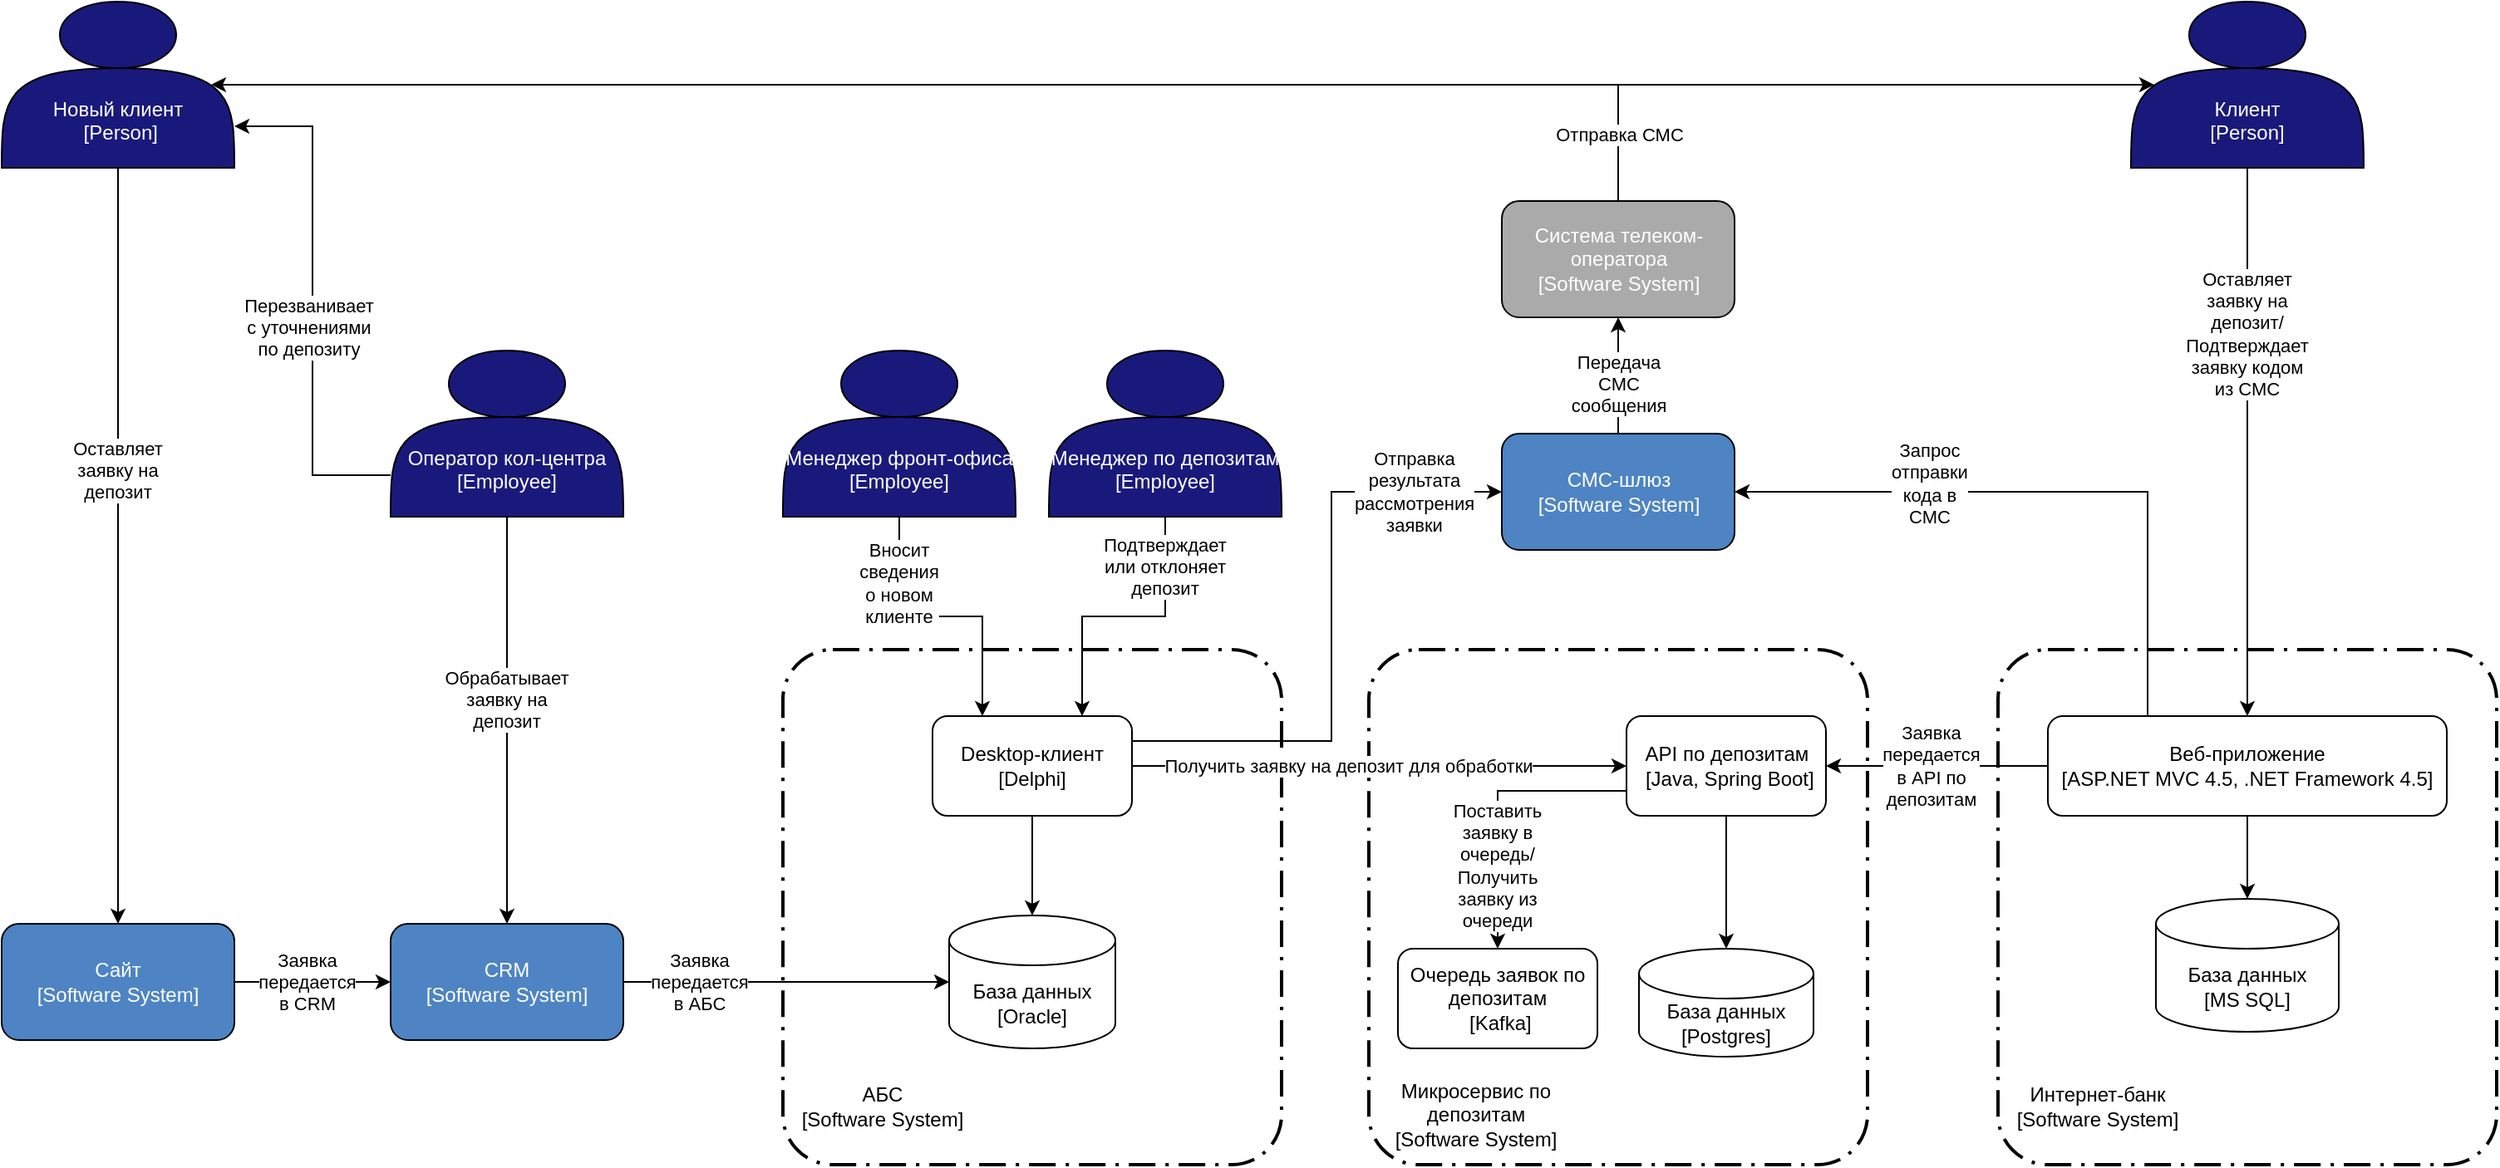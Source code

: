 <mxfile version="27.0.9">
  <diagram name="Страница — 1" id="u2UL2EnWTd_96jANU8_q">
    <mxGraphModel dx="946" dy="621" grid="1" gridSize="10" guides="1" tooltips="1" connect="1" arrows="1" fold="1" page="1" pageScale="1" pageWidth="827" pageHeight="1169" math="0" shadow="0">
      <root>
        <mxCell id="0" />
        <mxCell id="1" parent="0" />
        <mxCell id="VIHfVhViry9cChKEcadO-1" value="" style="points=[[0.25,0,0],[0.5,0,0],[0.75,0,0],[1,0.25,0],[1,0.5,0],[1,0.75,0],[0.75,1,0],[0.5,1,0],[0.25,1,0],[0,0.75,0],[0,0.5,0],[0,0.25,0]];rounded=1;arcSize=10;dashed=1;fillColor=none;gradientColor=none;dashPattern=8 3 1 3;strokeWidth=2;whiteSpace=wrap;html=1;" parent="1" vertex="1">
          <mxGeometry x="510" y="450" width="300" height="310" as="geometry" />
        </mxCell>
        <mxCell id="VIHfVhViry9cChKEcadO-22" value="" style="points=[[0.25,0,0],[0.5,0,0],[0.75,0,0],[1,0.25,0],[1,0.5,0],[1,0.75,0],[0.75,1,0],[0.5,1,0],[0.25,1,0],[0,0.75,0],[0,0.5,0],[0,0.25,0]];rounded=1;arcSize=10;dashed=1;fillColor=none;gradientColor=none;dashPattern=8 3 1 3;strokeWidth=2;whiteSpace=wrap;html=1;" parent="1" vertex="1">
          <mxGeometry x="862.5" y="450" width="300" height="310" as="geometry" />
        </mxCell>
        <mxCell id="7VBXtj8w_6QsdJA1xl57-8" style="edgeStyle=orthogonalEdgeStyle;rounded=0;orthogonalLoop=1;jettySize=auto;html=1;exitX=0.5;exitY=1;exitDx=0;exitDy=0;" parent="1" source="7VBXtj8w_6QsdJA1xl57-1" target="7VBXtj8w_6QsdJA1xl57-6" edge="1">
          <mxGeometry relative="1" as="geometry" />
        </mxCell>
        <mxCell id="7VBXtj8w_6QsdJA1xl57-9" value="Оставляет заявку на депозит" style="edgeLabel;html=1;align=center;verticalAlign=middle;resizable=0;points=[];whiteSpace=wrap;" parent="7VBXtj8w_6QsdJA1xl57-8" vertex="1" connectable="0">
          <mxGeometry x="-0.2" relative="1" as="geometry">
            <mxPoint as="offset" />
          </mxGeometry>
        </mxCell>
        <mxCell id="7VBXtj8w_6QsdJA1xl57-1" value="&lt;div&gt;&lt;br&gt;&lt;/div&gt;&lt;div&gt;&lt;br&gt;&lt;/div&gt;&lt;div&gt;&amp;nbsp;&lt;/div&gt;&lt;div&gt;Новый клиент&lt;br&gt;&amp;nbsp;[Person]&lt;/div&gt;" style="shape=actor;whiteSpace=wrap;html=1;fillColor=#19197C;fontColor=#FFFFFF;" parent="1" vertex="1">
          <mxGeometry x="40" y="60" width="140" height="100" as="geometry" />
        </mxCell>
        <mxCell id="7VBXtj8w_6QsdJA1xl57-10" style="edgeStyle=orthogonalEdgeStyle;rounded=0;orthogonalLoop=1;jettySize=auto;html=1;exitX=0.5;exitY=1;exitDx=0;exitDy=0;entryX=0.5;entryY=0;entryDx=0;entryDy=0;" parent="1" source="7VBXtj8w_6QsdJA1xl57-2" target="VIHfVhViry9cChKEcadO-14" edge="1">
          <mxGeometry relative="1" as="geometry">
            <mxPoint x="980" y="450" as="targetPoint" />
          </mxGeometry>
        </mxCell>
        <mxCell id="7VBXtj8w_6QsdJA1xl57-11" value="Оставляет заявку на депозит/Подтверждает заявку кодом из СМС" style="edgeLabel;html=1;align=center;verticalAlign=middle;resizable=0;points=[];whiteSpace=wrap;" parent="7VBXtj8w_6QsdJA1xl57-10" vertex="1" connectable="0">
          <mxGeometry x="-0.057" y="2" relative="1" as="geometry">
            <mxPoint x="-2" y="-56" as="offset" />
          </mxGeometry>
        </mxCell>
        <mxCell id="7VBXtj8w_6QsdJA1xl57-2" value="&lt;div&gt;&lt;br&gt;&lt;/div&gt;&lt;div&gt;&lt;br&gt;&lt;/div&gt;&lt;div&gt;&lt;br&gt;&lt;/div&gt;&lt;div&gt;Клиент&lt;br&gt;[Person]&lt;/div&gt;" style="shape=actor;whiteSpace=wrap;html=1;fillColor=#19197C;fontColor=#FFFFFF;" parent="1" vertex="1">
          <mxGeometry x="1321" y="60" width="140" height="100" as="geometry" />
        </mxCell>
        <mxCell id="7VBXtj8w_6QsdJA1xl57-17" style="edgeStyle=orthogonalEdgeStyle;rounded=0;orthogonalLoop=1;jettySize=auto;html=1;exitX=0.5;exitY=1;exitDx=0;exitDy=0;entryX=0.5;entryY=0;entryDx=0;entryDy=0;" parent="1" source="7VBXtj8w_6QsdJA1xl57-3" target="7VBXtj8w_6QsdJA1xl57-13" edge="1">
          <mxGeometry relative="1" as="geometry" />
        </mxCell>
        <mxCell id="7VBXtj8w_6QsdJA1xl57-18" value="Обрабатывает заявку на депозит" style="edgeLabel;html=1;align=center;verticalAlign=middle;resizable=0;points=[];whiteSpace=wrap;" parent="7VBXtj8w_6QsdJA1xl57-17" vertex="1" connectable="0">
          <mxGeometry x="-0.164" relative="1" as="geometry">
            <mxPoint y="7" as="offset" />
          </mxGeometry>
        </mxCell>
        <mxCell id="7VBXtj8w_6QsdJA1xl57-27" style="edgeStyle=orthogonalEdgeStyle;rounded=0;orthogonalLoop=1;jettySize=auto;html=1;exitX=0;exitY=0.75;exitDx=0;exitDy=0;entryX=1;entryY=0.75;entryDx=0;entryDy=0;" parent="1" source="7VBXtj8w_6QsdJA1xl57-3" target="7VBXtj8w_6QsdJA1xl57-1" edge="1">
          <mxGeometry relative="1" as="geometry" />
        </mxCell>
        <mxCell id="7VBXtj8w_6QsdJA1xl57-28" value="Перезванивает с уточнениями по депозиту" style="edgeLabel;html=1;align=center;verticalAlign=middle;resizable=0;points=[];whiteSpace=wrap;" parent="7VBXtj8w_6QsdJA1xl57-27" vertex="1" connectable="0">
          <mxGeometry x="-0.105" y="2" relative="1" as="geometry">
            <mxPoint as="offset" />
          </mxGeometry>
        </mxCell>
        <mxCell id="7VBXtj8w_6QsdJA1xl57-3" value="&lt;div&gt;&lt;br&gt;&lt;/div&gt;&lt;div&gt;&lt;br&gt;&lt;/div&gt;&lt;div&gt;&lt;br&gt;&lt;/div&gt;&lt;div&gt;Оператор кол-центра&lt;br&gt;[Employee]&lt;/div&gt;" style="shape=actor;whiteSpace=wrap;html=1;fontColor=#FFFFFF;fillColor=#19197C;" parent="1" vertex="1">
          <mxGeometry x="274" y="270" width="140" height="100" as="geometry" />
        </mxCell>
        <mxCell id="7VBXtj8w_6QsdJA1xl57-20" style="edgeStyle=orthogonalEdgeStyle;rounded=0;orthogonalLoop=1;jettySize=auto;html=1;exitX=0.5;exitY=1;exitDx=0;exitDy=0;entryX=0.25;entryY=0;entryDx=0;entryDy=0;" parent="1" source="7VBXtj8w_6QsdJA1xl57-4" target="VIHfVhViry9cChKEcadO-12" edge="1">
          <mxGeometry relative="1" as="geometry">
            <mxPoint x="535" y="450" as="targetPoint" />
          </mxGeometry>
        </mxCell>
        <mxCell id="7VBXtj8w_6QsdJA1xl57-23" value="Вносит сведения о новом клиенте" style="edgeLabel;html=1;align=center;verticalAlign=middle;resizable=0;points=[];whiteSpace=wrap;" parent="7VBXtj8w_6QsdJA1xl57-20" vertex="1" connectable="0">
          <mxGeometry x="-0.339" y="-1" relative="1" as="geometry">
            <mxPoint x="1" y="-16" as="offset" />
          </mxGeometry>
        </mxCell>
        <mxCell id="7VBXtj8w_6QsdJA1xl57-4" value="&lt;div&gt;&lt;br&gt;&lt;/div&gt;&lt;div&gt;&lt;br&gt;&lt;/div&gt;&lt;div&gt;&lt;br&gt;&lt;/div&gt;&lt;div&gt;Менеджер фронт-офиса&lt;br&gt;[Employee]&lt;/div&gt;" style="shape=actor;whiteSpace=wrap;html=1;fillColor=#19197C;fontColor=#FFFFFF;" parent="1" vertex="1">
          <mxGeometry x="510" y="270" width="140" height="100" as="geometry" />
        </mxCell>
        <mxCell id="7VBXtj8w_6QsdJA1xl57-22" style="edgeStyle=orthogonalEdgeStyle;rounded=0;orthogonalLoop=1;jettySize=auto;html=1;exitX=0.5;exitY=1;exitDx=0;exitDy=0;entryX=0.75;entryY=0;entryDx=0;entryDy=0;" parent="1" source="7VBXtj8w_6QsdJA1xl57-5" target="VIHfVhViry9cChKEcadO-12" edge="1">
          <mxGeometry relative="1" as="geometry">
            <mxPoint x="605" y="450" as="targetPoint" />
          </mxGeometry>
        </mxCell>
        <mxCell id="7VBXtj8w_6QsdJA1xl57-24" value="Подтверждает или отклоняет депозит" style="edgeLabel;html=1;align=center;verticalAlign=middle;resizable=0;points=[];whiteSpace=wrap;" parent="7VBXtj8w_6QsdJA1xl57-22" vertex="1" connectable="0">
          <mxGeometry x="-0.763" y="1" relative="1" as="geometry">
            <mxPoint x="-1" y="10" as="offset" />
          </mxGeometry>
        </mxCell>
        <mxCell id="7VBXtj8w_6QsdJA1xl57-5" value="&lt;div&gt;&lt;br&gt;&lt;/div&gt;&lt;div&gt;&lt;br&gt;&lt;/div&gt;&lt;div&gt;&lt;br&gt;&lt;/div&gt;&lt;div&gt;Менеджер по депозитам&lt;br&gt;[Employee]&lt;/div&gt;" style="shape=actor;whiteSpace=wrap;html=1;fillColor=#19197C;fontColor=#FFFFFF;" parent="1" vertex="1">
          <mxGeometry x="670" y="270" width="140" height="100" as="geometry" />
        </mxCell>
        <mxCell id="7VBXtj8w_6QsdJA1xl57-15" style="edgeStyle=orthogonalEdgeStyle;rounded=0;orthogonalLoop=1;jettySize=auto;html=1;exitX=1;exitY=0.5;exitDx=0;exitDy=0;entryX=0;entryY=0.5;entryDx=0;entryDy=0;" parent="1" source="7VBXtj8w_6QsdJA1xl57-6" target="7VBXtj8w_6QsdJA1xl57-13" edge="1">
          <mxGeometry relative="1" as="geometry" />
        </mxCell>
        <mxCell id="7VBXtj8w_6QsdJA1xl57-16" value="Заявка передается в CRM" style="edgeLabel;html=1;align=center;verticalAlign=middle;resizable=0;points=[];whiteSpace=wrap;" parent="7VBXtj8w_6QsdJA1xl57-15" vertex="1" connectable="0">
          <mxGeometry x="-0.333" y="1" relative="1" as="geometry">
            <mxPoint x="12" y="1" as="offset" />
          </mxGeometry>
        </mxCell>
        <mxCell id="7VBXtj8w_6QsdJA1xl57-6" value="Сайт&lt;br&gt;[Software System]" style="rounded=1;whiteSpace=wrap;html=1;fillColor=#4E84C3;fontColor=#FFFFFF;" parent="1" vertex="1">
          <mxGeometry x="40" y="615" width="140" height="70" as="geometry" />
        </mxCell>
        <mxCell id="7VBXtj8w_6QsdJA1xl57-25" style="edgeStyle=orthogonalEdgeStyle;rounded=0;orthogonalLoop=1;jettySize=auto;html=1;entryX=1;entryY=0.5;entryDx=0;entryDy=0;exitX=0;exitY=0.5;exitDx=0;exitDy=0;" parent="1" source="VIHfVhViry9cChKEcadO-14" target="VIHfVhViry9cChKEcadO-24" edge="1">
          <mxGeometry relative="1" as="geometry">
            <mxPoint x="1080" y="680" as="sourcePoint" />
            <mxPoint x="800" y="485" as="targetPoint" />
            <Array as="points">
              <mxPoint x="1220" y="520" />
              <mxPoint x="1220" y="520" />
            </Array>
          </mxGeometry>
        </mxCell>
        <mxCell id="7VBXtj8w_6QsdJA1xl57-26" value="Заявка передается в API по депозитам" style="edgeLabel;html=1;align=center;verticalAlign=middle;resizable=0;points=[];whiteSpace=wrap;" parent="7VBXtj8w_6QsdJA1xl57-25" vertex="1" connectable="0">
          <mxGeometry x="0.133" y="-3" relative="1" as="geometry">
            <mxPoint x="5" y="3" as="offset" />
          </mxGeometry>
        </mxCell>
        <mxCell id="7VBXtj8w_6QsdJA1xl57-33" style="edgeStyle=orthogonalEdgeStyle;rounded=0;orthogonalLoop=1;jettySize=auto;html=1;exitX=0.25;exitY=0;exitDx=0;exitDy=0;entryX=1;entryY=0.5;entryDx=0;entryDy=0;" parent="1" source="VIHfVhViry9cChKEcadO-14" target="7VBXtj8w_6QsdJA1xl57-29" edge="1">
          <mxGeometry relative="1" as="geometry">
            <mxPoint x="990" y="830" as="sourcePoint" />
            <mxPoint x="800" y="850" as="targetPoint" />
            <Array as="points">
              <mxPoint x="1331" y="355" />
            </Array>
          </mxGeometry>
        </mxCell>
        <mxCell id="7VBXtj8w_6QsdJA1xl57-35" value="Запрос отправки кода в СМС" style="edgeLabel;html=1;align=center;verticalAlign=middle;resizable=0;points=[];whiteSpace=wrap;" parent="7VBXtj8w_6QsdJA1xl57-33" vertex="1" connectable="0">
          <mxGeometry x="-0.676" relative="1" as="geometry">
            <mxPoint x="-131" y="-78" as="offset" />
          </mxGeometry>
        </mxCell>
        <mxCell id="7VBXtj8w_6QsdJA1xl57-30" style="edgeStyle=orthogonalEdgeStyle;rounded=0;orthogonalLoop=1;jettySize=auto;html=1;entryX=0;entryY=0.5;entryDx=0;entryDy=0;exitX=1;exitY=0.25;exitDx=0;exitDy=0;" parent="1" source="VIHfVhViry9cChKEcadO-12" target="7VBXtj8w_6QsdJA1xl57-29" edge="1">
          <mxGeometry relative="1" as="geometry">
            <mxPoint x="570" y="790" as="sourcePoint" />
            <Array as="points">
              <mxPoint x="840" y="505" />
              <mxPoint x="840" y="355" />
            </Array>
          </mxGeometry>
        </mxCell>
        <mxCell id="7VBXtj8w_6QsdJA1xl57-31" value="Отправка результата рассмотрения заявки" style="edgeLabel;html=1;align=center;verticalAlign=middle;resizable=0;points=[];whiteSpace=wrap;" parent="7VBXtj8w_6QsdJA1xl57-30" vertex="1" connectable="0">
          <mxGeometry x="-0.167" y="3" relative="1" as="geometry">
            <mxPoint x="53" y="-115" as="offset" />
          </mxGeometry>
        </mxCell>
        <mxCell id="7VBXtj8w_6QsdJA1xl57-19" style="edgeStyle=orthogonalEdgeStyle;rounded=0;orthogonalLoop=1;jettySize=auto;html=1;exitX=1;exitY=0.5;exitDx=0;exitDy=0;entryX=0;entryY=0.5;entryDx=0;entryDy=0;entryPerimeter=0;" parent="1" source="7VBXtj8w_6QsdJA1xl57-13" target="VIHfVhViry9cChKEcadO-13" edge="1">
          <mxGeometry relative="1" as="geometry">
            <mxPoint x="414" y="690" as="sourcePoint" />
            <mxPoint x="500" y="570" as="targetPoint" />
          </mxGeometry>
        </mxCell>
        <mxCell id="7VBXtj8w_6QsdJA1xl57-21" value="Заявка передается в АБС" style="edgeLabel;html=1;align=center;verticalAlign=middle;resizable=0;points=[];whiteSpace=wrap;" parent="7VBXtj8w_6QsdJA1xl57-19" vertex="1" connectable="0">
          <mxGeometry y="1" relative="1" as="geometry">
            <mxPoint x="-52" y="1" as="offset" />
          </mxGeometry>
        </mxCell>
        <mxCell id="7VBXtj8w_6QsdJA1xl57-13" value="CRM&lt;div&gt;[Software System]&lt;/div&gt;" style="rounded=1;whiteSpace=wrap;html=1;fillColor=#4E84C3;fontColor=#FFFFFF;" parent="1" vertex="1">
          <mxGeometry x="274" y="615" width="140" height="70" as="geometry" />
        </mxCell>
        <mxCell id="7VBXtj8w_6QsdJA1xl57-37" style="edgeStyle=orthogonalEdgeStyle;rounded=0;orthogonalLoop=1;jettySize=auto;html=1;exitX=0.5;exitY=0;exitDx=0;exitDy=0;entryX=0.5;entryY=1;entryDx=0;entryDy=0;" parent="1" source="7VBXtj8w_6QsdJA1xl57-29" target="7VBXtj8w_6QsdJA1xl57-36" edge="1">
          <mxGeometry relative="1" as="geometry" />
        </mxCell>
        <mxCell id="7VBXtj8w_6QsdJA1xl57-38" value="Передача СМС сообщения" style="edgeLabel;html=1;align=center;verticalAlign=middle;resizable=0;points=[];whiteSpace=wrap;" parent="7VBXtj8w_6QsdJA1xl57-37" vertex="1" connectable="0">
          <mxGeometry x="-0.371" relative="1" as="geometry">
            <mxPoint y="-8" as="offset" />
          </mxGeometry>
        </mxCell>
        <mxCell id="7VBXtj8w_6QsdJA1xl57-39" style="edgeStyle=orthogonalEdgeStyle;rounded=0;orthogonalLoop=1;jettySize=auto;html=1;entryX=0.1;entryY=0.5;entryDx=0;entryDy=0;exitX=0.5;exitY=0;exitDx=0;exitDy=0;entryPerimeter=0;" parent="1" source="7VBXtj8w_6QsdJA1xl57-36" target="7VBXtj8w_6QsdJA1xl57-2" edge="1">
          <mxGeometry relative="1" as="geometry">
            <Array as="points">
              <mxPoint x="1013" y="110" />
            </Array>
            <mxPoint x="730" y="960" as="sourcePoint" />
          </mxGeometry>
        </mxCell>
        <mxCell id="7VBXtj8w_6QsdJA1xl57-40" style="edgeStyle=orthogonalEdgeStyle;rounded=0;orthogonalLoop=1;jettySize=auto;html=1;exitX=0.5;exitY=0;exitDx=0;exitDy=0;entryX=0.9;entryY=0.5;entryDx=0;entryDy=0;entryPerimeter=0;" parent="1" source="7VBXtj8w_6QsdJA1xl57-36" target="7VBXtj8w_6QsdJA1xl57-1" edge="1">
          <mxGeometry relative="1" as="geometry">
            <Array as="points">
              <mxPoint x="1013" y="110" />
            </Array>
          </mxGeometry>
        </mxCell>
        <mxCell id="7VBXtj8w_6QsdJA1xl57-41" value="Отправка СМС" style="edgeLabel;html=1;align=center;verticalAlign=middle;resizable=0;points=[];" parent="7VBXtj8w_6QsdJA1xl57-40" vertex="1" connectable="0">
          <mxGeometry x="-0.636" y="-1" relative="1" as="geometry">
            <mxPoint x="97" y="31" as="offset" />
          </mxGeometry>
        </mxCell>
        <mxCell id="7VBXtj8w_6QsdJA1xl57-36" value="Система телеком-оператора&lt;div&gt;[Software System]&lt;/div&gt;" style="rounded=1;whiteSpace=wrap;html=1;fillColor=#AAAAAA;fontColor=#FFFFFF;" parent="1" vertex="1">
          <mxGeometry x="942.5" y="180" width="140" height="70" as="geometry" />
        </mxCell>
        <mxCell id="VIHfVhViry9cChKEcadO-6" value="" style="group" parent="1" vertex="1" connectable="0">
          <mxGeometry x="1241" y="450" width="300" height="310" as="geometry" />
        </mxCell>
        <mxCell id="VIHfVhViry9cChKEcadO-3" value="" style="points=[[0.25,0,0],[0.5,0,0],[0.75,0,0],[1,0.25,0],[1,0.5,0],[1,0.75,0],[0.75,1,0],[0.5,1,0],[0.25,1,0],[0,0.75,0],[0,0.5,0],[0,0.25,0]];rounded=1;arcSize=10;dashed=1;fillColor=none;gradientColor=none;dashPattern=8 3 1 3;strokeWidth=2;whiteSpace=wrap;html=1;" parent="VIHfVhViry9cChKEcadO-6" vertex="1">
          <mxGeometry width="300" height="310" as="geometry" />
        </mxCell>
        <mxCell id="VIHfVhViry9cChKEcadO-4" value="Интернет-банк&lt;br&gt;[Software System]" style="text;html=1;strokeColor=none;fillColor=none;align=center;verticalAlign=middle;whiteSpace=wrap;rounded=0;" parent="VIHfVhViry9cChKEcadO-6" vertex="1">
          <mxGeometry x="10" y="260" width="100" height="30" as="geometry" />
        </mxCell>
        <mxCell id="VIHfVhViry9cChKEcadO-14" value="Веб-приложение&lt;br&gt;[ASP.NET MVC 4.5, .NET Framework 4.5]" style="rounded=1;whiteSpace=wrap;html=1;" parent="VIHfVhViry9cChKEcadO-6" vertex="1">
          <mxGeometry x="30" y="40" width="240" height="60" as="geometry" />
        </mxCell>
        <mxCell id="VIHfVhViry9cChKEcadO-16" value="База данных&lt;br&gt;[MS SQL]" style="shape=cylinder3;whiteSpace=wrap;html=1;boundedLbl=1;backgroundOutline=1;size=15;" parent="VIHfVhViry9cChKEcadO-6" vertex="1">
          <mxGeometry x="95" y="150" width="110" height="80" as="geometry" />
        </mxCell>
        <mxCell id="VIHfVhViry9cChKEcadO-18" style="edgeStyle=orthogonalEdgeStyle;rounded=0;orthogonalLoop=1;jettySize=auto;html=1;exitX=0.5;exitY=1;exitDx=0;exitDy=0;entryX=0.5;entryY=0;entryDx=0;entryDy=0;entryPerimeter=0;" parent="VIHfVhViry9cChKEcadO-6" source="VIHfVhViry9cChKEcadO-14" target="VIHfVhViry9cChKEcadO-16" edge="1">
          <mxGeometry relative="1" as="geometry" />
        </mxCell>
        <mxCell id="7VBXtj8w_6QsdJA1xl57-29" value="СМС-шлюз&lt;div&gt;[Software System]&lt;/div&gt;" style="rounded=1;whiteSpace=wrap;html=1;fillColor=#4E84C3;fontColor=#FFFFFF;" parent="1" vertex="1">
          <mxGeometry x="942.5" y="320" width="140" height="70" as="geometry" />
        </mxCell>
        <mxCell id="VIHfVhViry9cChKEcadO-35" style="edgeStyle=orthogonalEdgeStyle;rounded=0;orthogonalLoop=1;jettySize=auto;html=1;exitX=1;exitY=0.5;exitDx=0;exitDy=0;entryX=0;entryY=0.5;entryDx=0;entryDy=0;" parent="1" source="VIHfVhViry9cChKEcadO-12" target="VIHfVhViry9cChKEcadO-24" edge="1">
          <mxGeometry relative="1" as="geometry">
            <mxPoint x="826" y="650" as="targetPoint" />
            <Array as="points">
              <mxPoint x="910" y="520" />
              <mxPoint x="910" y="520" />
            </Array>
          </mxGeometry>
        </mxCell>
        <mxCell id="VIHfVhViry9cChKEcadO-39" value="Получить заявку на депозит для обработки" style="edgeLabel;html=1;align=center;verticalAlign=middle;resizable=0;points=[];" parent="VIHfVhViry9cChKEcadO-35" vertex="1" connectable="0">
          <mxGeometry x="-0.168" relative="1" as="geometry">
            <mxPoint x="6" as="offset" />
          </mxGeometry>
        </mxCell>
        <mxCell id="VIHfVhViry9cChKEcadO-37" style="edgeStyle=orthogonalEdgeStyle;rounded=0;orthogonalLoop=1;jettySize=auto;html=1;exitX=0;exitY=0.75;exitDx=0;exitDy=0;entryX=0.5;entryY=0;entryDx=0;entryDy=0;" parent="1" source="VIHfVhViry9cChKEcadO-24" target="VIHfVhViry9cChKEcadO-36" edge="1">
          <mxGeometry relative="1" as="geometry" />
        </mxCell>
        <mxCell id="VIHfVhViry9cChKEcadO-38" value="Поставить заявку в очередь/Получить заявку из очереди" style="edgeLabel;html=1;align=center;verticalAlign=middle;resizable=0;points=[];whiteSpace=wrap;" parent="VIHfVhViry9cChKEcadO-37" vertex="1" connectable="0">
          <mxGeometry x="0.131" y="-4" relative="1" as="geometry">
            <mxPoint x="4" y="25" as="offset" />
          </mxGeometry>
        </mxCell>
        <mxCell id="VIHfVhViry9cChKEcadO-24" value="API по депозитам&lt;br&gt;&amp;nbsp;[Java, Spring Boot]" style="rounded=1;whiteSpace=wrap;html=1;" parent="1" vertex="1">
          <mxGeometry x="1017.5" y="490" width="120" height="60" as="geometry" />
        </mxCell>
        <mxCell id="VIHfVhViry9cChKEcadO-25" value="База данных&lt;br&gt;[Postgres]" style="shape=cylinder3;whiteSpace=wrap;html=1;boundedLbl=1;backgroundOutline=1;size=15;" parent="1" vertex="1">
          <mxGeometry x="1025" y="630" width="105" height="65" as="geometry" />
        </mxCell>
        <mxCell id="VIHfVhViry9cChKEcadO-23" value="Микросервис по депозитам&lt;br&gt;[Software System]" style="text;html=1;strokeColor=none;fillColor=none;align=center;verticalAlign=middle;whiteSpace=wrap;rounded=0;" parent="1" vertex="1">
          <mxGeometry x="871.5" y="715" width="110" height="30" as="geometry" />
        </mxCell>
        <mxCell id="VIHfVhViry9cChKEcadO-34" style="edgeStyle=orthogonalEdgeStyle;rounded=0;orthogonalLoop=1;jettySize=auto;html=1;exitX=0.5;exitY=1;exitDx=0;exitDy=0;entryX=0.5;entryY=0;entryDx=0;entryDy=0;entryPerimeter=0;" parent="1" source="VIHfVhViry9cChKEcadO-24" target="VIHfVhViry9cChKEcadO-25" edge="1">
          <mxGeometry relative="1" as="geometry" />
        </mxCell>
        <mxCell id="VIHfVhViry9cChKEcadO-10" value="АБС&lt;br&gt;[Software System]" style="text;html=1;align=center;verticalAlign=middle;whiteSpace=wrap;rounded=0;" parent="1" vertex="1">
          <mxGeometry x="520" y="710" width="100" height="30" as="geometry" />
        </mxCell>
        <mxCell id="VIHfVhViry9cChKEcadO-12" value="Desktop-клиент&lt;br&gt;[Delphi]" style="rounded=1;whiteSpace=wrap;html=1;" parent="1" vertex="1">
          <mxGeometry x="600" y="490" width="120" height="60" as="geometry" />
        </mxCell>
        <mxCell id="VIHfVhViry9cChKEcadO-17" style="edgeStyle=orthogonalEdgeStyle;rounded=0;orthogonalLoop=1;jettySize=auto;html=1;exitX=0.5;exitY=1;exitDx=0;exitDy=0;entryX=0.5;entryY=0;entryDx=0;entryDy=0;entryPerimeter=0;" parent="1" source="VIHfVhViry9cChKEcadO-12" target="VIHfVhViry9cChKEcadO-13" edge="1">
          <mxGeometry relative="1" as="geometry" />
        </mxCell>
        <mxCell id="VIHfVhViry9cChKEcadO-13" value="База данных&lt;br&gt;[Oracle]" style="shape=cylinder3;whiteSpace=wrap;html=1;boundedLbl=1;backgroundOutline=1;size=15;" parent="1" vertex="1">
          <mxGeometry x="610" y="610" width="100" height="80" as="geometry" />
        </mxCell>
        <mxCell id="VIHfVhViry9cChKEcadO-36" value="Очередь заявок по депозитам&lt;br&gt;&amp;nbsp;[Kafka]" style="rounded=1;whiteSpace=wrap;html=1;" parent="1" vertex="1">
          <mxGeometry x="880" y="630" width="120" height="60" as="geometry" />
        </mxCell>
      </root>
    </mxGraphModel>
  </diagram>
</mxfile>
